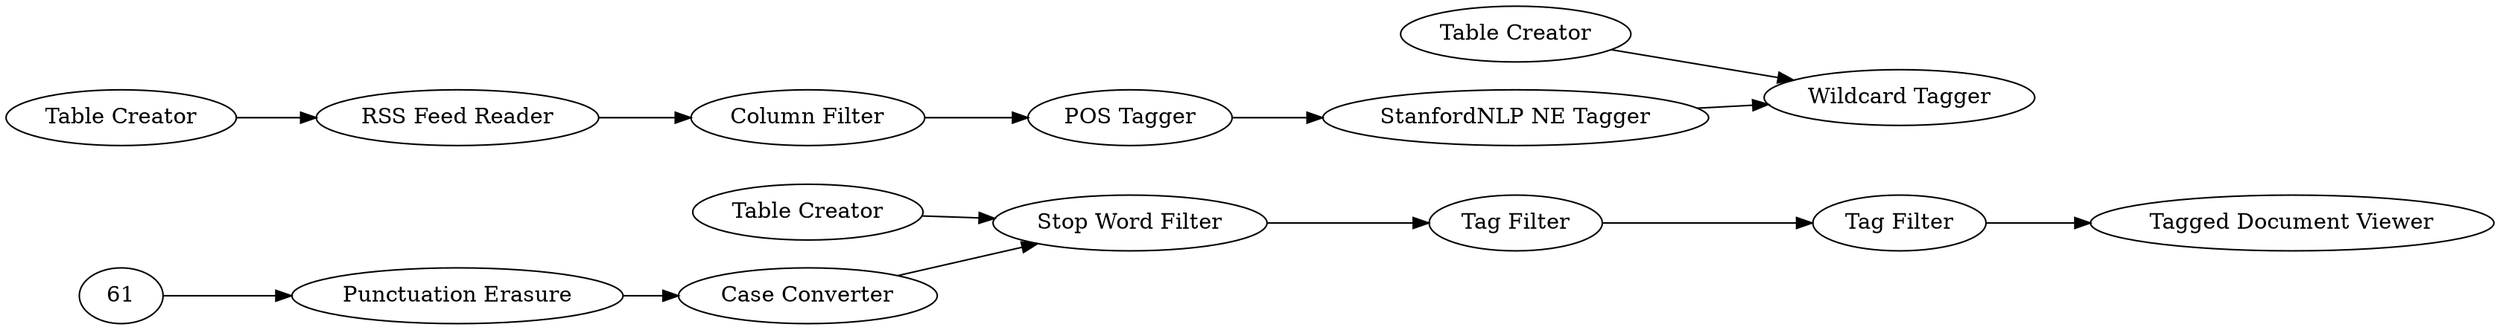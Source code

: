 digraph {
	12 [label="Punctuation Erasure"]
	15 [label="Stop Word Filter"]
	16 [label="Case Converter"]
	17 [label="Tag Filter"]
	18 [label="Tagged Document Viewer"]
	19 [label="Table Creator"]
	20 [label="Tag Filter"]
	7 [label="POS Tagger"]
	9 [label="StanfordNLP NE Tagger"]
	10 [label="Wildcard Tagger"]
	11 [label="Table Creator"]
	42 [label="Table Creator"]
	53 [label="RSS Feed Reader"]
	60 [label="Column Filter"]
	7 -> 9
	9 -> 10
	11 -> 10
	42 -> 53
	53 -> 60
	60 -> 7
	12 -> 16
	15 -> 17
	16 -> 15
	17 -> 20
	19 -> 15
	20 -> 18
	61 -> 12
	rankdir=LR
}
